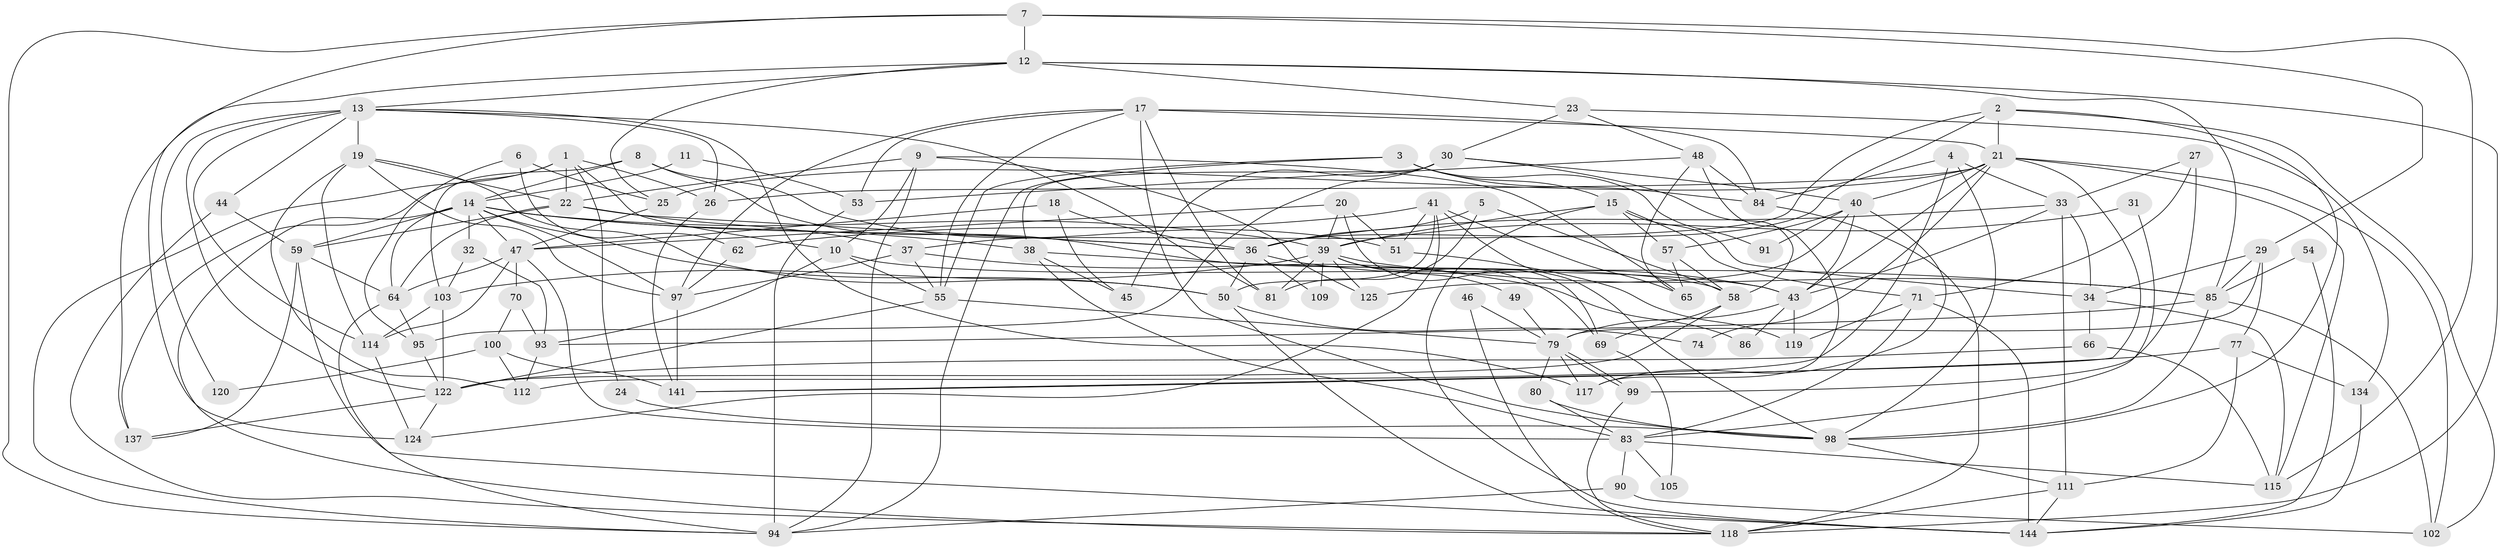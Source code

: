 // original degree distribution, {4: 0.3194444444444444, 5: 0.1597222222222222, 3: 0.2708333333333333, 2: 0.125, 7: 0.0625, 6: 0.041666666666666664, 9: 0.006944444444444444, 8: 0.013888888888888888}
// Generated by graph-tools (version 1.1) at 2025/41/03/06/25 10:41:56]
// undirected, 97 vertices, 236 edges
graph export_dot {
graph [start="1"]
  node [color=gray90,style=filled];
  1 [super="+87"];
  2;
  3 [super="+76"];
  4 [super="+16"];
  5;
  6;
  7 [super="+89"];
  8 [super="+72"];
  9 [super="+113"];
  10 [super="+131"];
  11;
  12 [super="+63"];
  13 [super="+78"];
  14 [super="+28"];
  15 [super="+106"];
  17 [super="+35"];
  18;
  19 [super="+116"];
  20;
  21 [super="+52"];
  22 [super="+56"];
  23;
  24;
  25;
  26;
  27;
  29 [super="+130"];
  30 [super="+42"];
  31;
  32;
  33;
  34 [super="+110"];
  36 [super="+140"];
  37 [super="+92"];
  38 [super="+67"];
  39 [super="+61"];
  40 [super="+133"];
  41;
  43 [super="+127"];
  44 [super="+68"];
  45;
  46;
  47 [super="+142"];
  48 [super="+75"];
  49;
  50 [super="+88"];
  51 [super="+60"];
  53;
  54;
  55 [super="+138"];
  57;
  58 [super="+73"];
  59 [super="+82"];
  62;
  64 [super="+132"];
  65;
  66;
  69;
  70;
  71 [super="+96"];
  74;
  77 [super="+108"];
  79 [super="+101"];
  80;
  81 [super="+143"];
  83 [super="+126"];
  84;
  85 [super="+107"];
  86;
  90;
  91;
  93 [super="+123"];
  94 [super="+104"];
  95;
  97 [super="+121"];
  98 [super="+136"];
  99;
  100;
  102;
  103 [super="+135"];
  105;
  109;
  111 [super="+139"];
  112;
  114;
  115;
  117;
  118 [super="+128"];
  119;
  120;
  122 [super="+129"];
  124;
  125;
  134;
  137;
  141;
  144;
  1 -- 94;
  1 -- 10;
  1 -- 24;
  1 -- 26;
  1 -- 137;
  1 -- 22;
  2 -- 98;
  2 -- 37;
  2 -- 102;
  2 -- 21;
  2 -- 36;
  3 -- 84;
  3 -- 15;
  3 -- 91;
  3 -- 94;
  3 -- 55;
  4 -- 112;
  4 -- 84;
  4 -- 33;
  4 -- 98;
  5 -- 58;
  5 -- 81;
  5 -- 36;
  6 -- 25;
  6 -- 95;
  6 -- 62;
  7 -- 115;
  7 -- 94;
  7 -- 124;
  7 -- 12;
  7 -- 29;
  8 -- 103 [weight=2];
  8 -- 51;
  8 -- 58;
  8 -- 14;
  9 -- 125;
  9 -- 94;
  9 -- 65;
  9 -- 10;
  9 -- 22;
  10 -- 43;
  10 -- 55;
  10 -- 93;
  11 -- 53;
  11 -- 14;
  12 -- 137;
  12 -- 25;
  12 -- 13;
  12 -- 118;
  12 -- 23;
  12 -- 85;
  13 -- 122;
  13 -- 26;
  13 -- 81;
  13 -- 120;
  13 -- 114;
  13 -- 117;
  13 -- 44;
  13 -- 19;
  14 -- 32;
  14 -- 64;
  14 -- 39;
  14 -- 97;
  14 -- 50;
  14 -- 38;
  14 -- 47;
  14 -- 36;
  14 -- 118;
  14 -- 59;
  15 -- 57;
  15 -- 144;
  15 -- 39;
  15 -- 34;
  15 -- 71;
  17 -- 84;
  17 -- 98;
  17 -- 21;
  17 -- 55;
  17 -- 81;
  17 -- 53;
  17 -- 97;
  18 -- 36;
  18 -- 45;
  18 -- 47;
  19 -- 50;
  19 -- 22;
  19 -- 112;
  19 -- 97;
  19 -- 114;
  20 -- 47;
  20 -- 69;
  20 -- 39;
  20 -- 51;
  21 -- 74;
  21 -- 141;
  21 -- 40;
  21 -- 115;
  21 -- 102;
  21 -- 25;
  21 -- 26;
  21 -- 43;
  22 -- 36;
  22 -- 64;
  22 -- 37;
  22 -- 59;
  23 -- 134;
  23 -- 30;
  23 -- 48;
  24 -- 98;
  25 -- 47;
  26 -- 141;
  27 -- 71;
  27 -- 33;
  27 -- 99;
  29 -- 77;
  29 -- 34;
  29 -- 85;
  29 -- 79;
  30 -- 95;
  30 -- 58;
  30 -- 38 [weight=2];
  30 -- 45;
  30 -- 40;
  31 -- 83;
  31 -- 39;
  32 -- 103;
  32 -- 93;
  33 -- 43;
  33 -- 36;
  33 -- 34;
  33 -- 111;
  34 -- 66;
  34 -- 115;
  36 -- 43;
  36 -- 50;
  36 -- 109;
  37 -- 97;
  37 -- 86;
  37 -- 55;
  38 -- 83;
  38 -- 85;
  38 -- 45;
  39 -- 69;
  39 -- 103 [weight=2];
  39 -- 49;
  39 -- 85;
  39 -- 109;
  39 -- 125;
  39 -- 81;
  40 -- 117;
  40 -- 57;
  40 -- 91;
  40 -- 125;
  40 -- 43 [weight=2];
  41 -- 62;
  41 -- 50;
  41 -- 51;
  41 -- 65;
  41 -- 124;
  41 -- 98;
  43 -- 86;
  43 -- 119;
  43 -- 79;
  44 -- 118;
  44 -- 59;
  46 -- 118;
  46 -- 79;
  47 -- 83;
  47 -- 114;
  47 -- 70;
  47 -- 64;
  48 -- 117;
  48 -- 65;
  48 -- 84;
  48 -- 53;
  49 -- 79;
  50 -- 144;
  50 -- 74;
  51 -- 119;
  53 -- 94;
  54 -- 144;
  54 -- 85;
  55 -- 79;
  55 -- 122;
  57 -- 65;
  57 -- 58;
  58 -- 69;
  58 -- 122;
  59 -- 137;
  59 -- 144;
  59 -- 64;
  62 -- 97;
  64 -- 95;
  64 -- 94;
  66 -- 115;
  66 -- 122;
  69 -- 105;
  70 -- 93;
  70 -- 100;
  71 -- 144;
  71 -- 119;
  71 -- 83;
  77 -- 134;
  77 -- 141;
  77 -- 111;
  79 -- 99;
  79 -- 99;
  79 -- 80;
  79 -- 117;
  80 -- 83;
  80 -- 98;
  83 -- 90;
  83 -- 105;
  83 -- 115;
  84 -- 118;
  85 -- 102;
  85 -- 93;
  85 -- 98;
  90 -- 94;
  90 -- 102;
  93 -- 112;
  95 -- 122;
  97 -- 141;
  98 -- 111;
  99 -- 118;
  100 -- 141;
  100 -- 112;
  100 -- 120;
  103 -- 114;
  103 -- 122;
  111 -- 144;
  111 -- 118 [weight=2];
  114 -- 124;
  122 -- 137;
  122 -- 124;
  134 -- 144;
}
